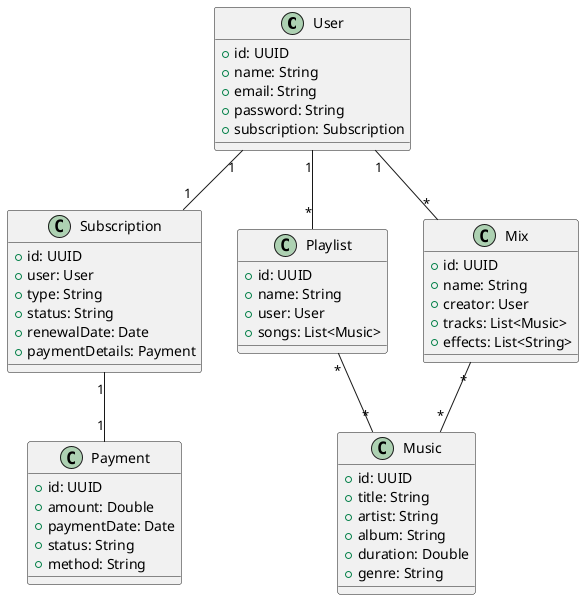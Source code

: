 @startuml

class User {
  +id: UUID
  +name: String
  +email: String
  +password: String
  +subscription: Subscription
}

class Subscription {
  +id: UUID
  +user: User
  +type: String
  +status: String
  +renewalDate: Date
  +paymentDetails: Payment
}

class Payment {
  +id: UUID
  +amount: Double
  +paymentDate: Date
  +status: String
  +method: String
}

class Music {
  +id: UUID
  +title: String
  +artist: String
  +album: String
  +duration: Double
  +genre: String
}

class Playlist {
  +id: UUID
  +name: String
  +user: User
  +songs: List<Music>
}

class Mix {
  +id: UUID
  +name: String
  +creator: User
  +tracks: List<Music>
  +effects: List<String>
}

User "1" -- "1" Subscription
Subscription "1" -- "1" Payment
User "1" -- "*" Playlist
User "1" -- "*" Mix
Playlist "*" -- "*" Music
Mix "*" -- "*" Music

@enduml